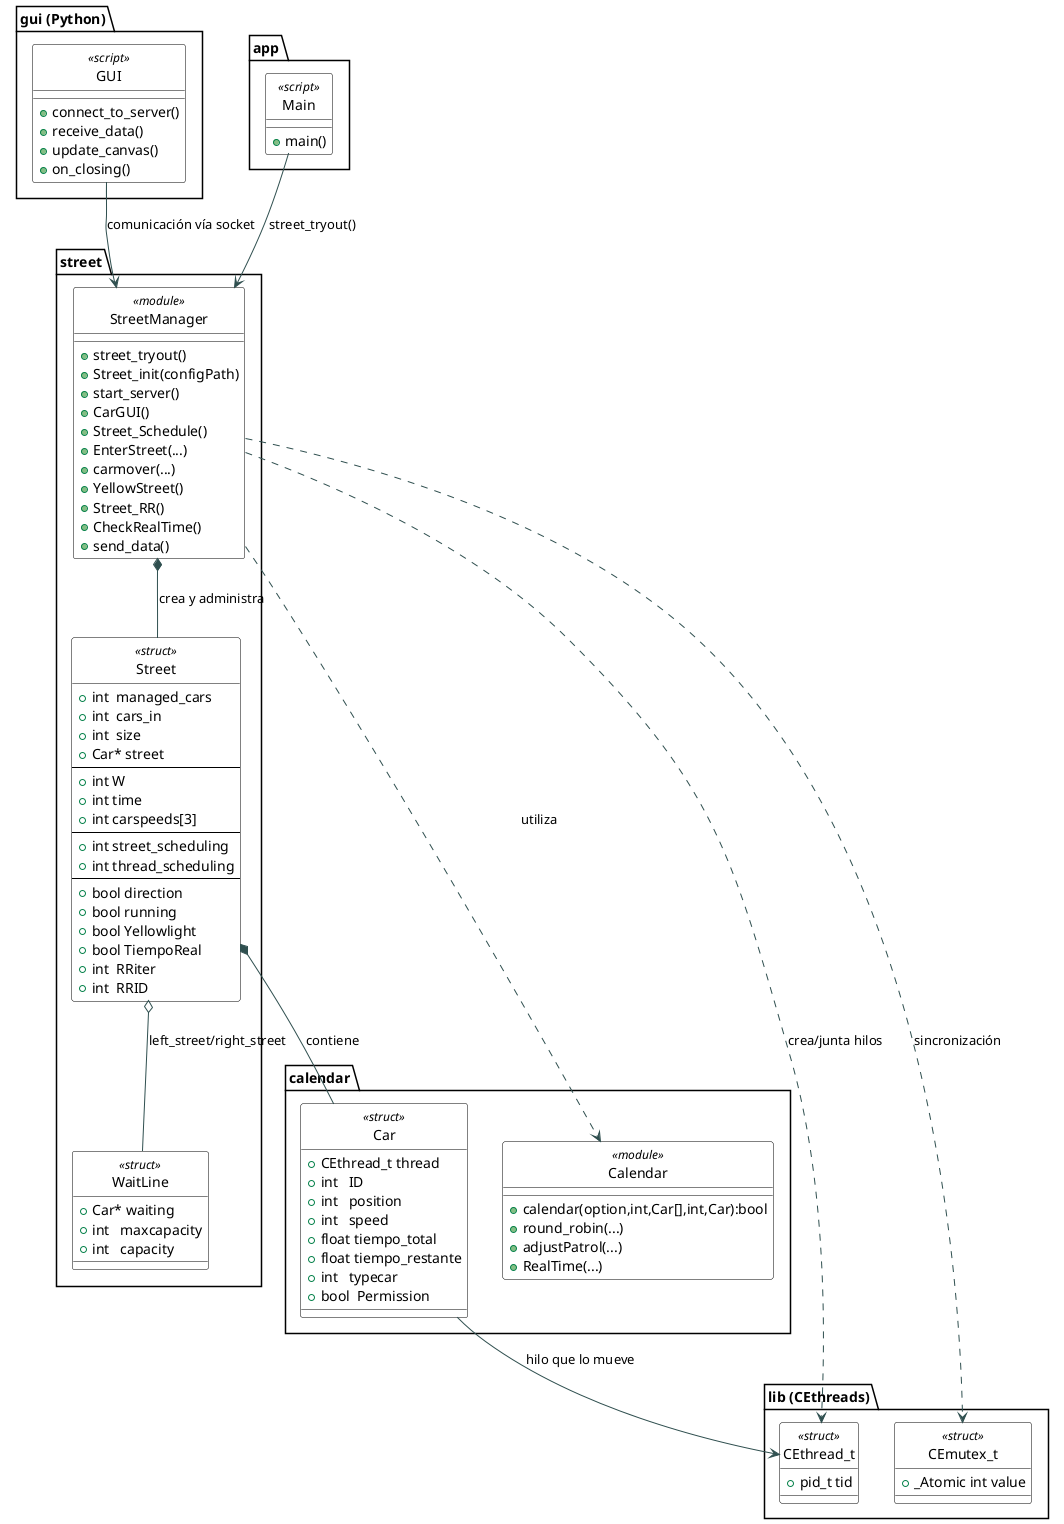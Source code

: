 @startuml
'──────────────────────────────
'Scheduling Cars – Class Diagram
'──────────────────────────────
skinparam style strictuml
'Elimina los círculos de interfaz
hide circle
skinparam class {
  BackgroundColor White
  ArrowColor      DarkSlateGray
  BorderColor     Black
}

'==== 1. Biblioteca de hilos =========
package "lib (CEthreads)" {
  class CEthread_t <<struct>> {
    +pid_t tid
  }

  class CEmutex_t <<struct>> {
    +_Atomic int value
  }
}

'==== 2. Calendar (alg. de planificación de hilos) ====
package "calendar" {
  class Car <<struct>> {
    +CEthread_t thread
    +int   ID
    +int   position
    +int   speed
    +float tiempo_total
    +float tiempo_restante
    +int   typecar
    +bool  Permission
  }

  class Calendar <<module>> {
    +calendar(option,int,Car[],int,Car):bool
    +round_robin(...)
    +adjustPatrol(...)
    +RealTime(...)
  }
}

'==== 3. Street y gestor de flujo =======================
package "street" {
  class WaitLine <<struct>> {
    +Car* waiting
    +int   maxcapacity
    +int   capacity
  }

  class Street <<struct>> {
    +int  managed_cars
    +int  cars_in
    +int  size
    +Car* street
    --
    +int W
    +int time
    +int carspeeds[3]
    --
    +int street_scheduling
    +int thread_scheduling
    --
    +bool direction
    +bool running
    +bool Yellowlight
    +bool TiempoReal
    +int  RRiter
    +int  RRID
  }

  class StreetManager <<module>> {
    +street_tryout()
    +Street_init(configPath)
    +start_server()
    +CarGUI()
    +Street_Schedule()
    +EnterStreet(...)
    +carmover(...)
    +YellowStreet()
    +Street_RR()
    +CheckRealTime()
    +send_data()
  }
}

'==== 4. GUI (Tkinter + sockets) =======================
package "gui (Python)" {
  class GUI <<script>> {
    +connect_to_server()
    +receive_data()
    +update_canvas()
    +on_closing()
  }
}

'==== 5. Punto de entrada ==============================
package "app" {
  class Main <<script>> {
    +main()
  }
}

'───────────────── Relaciones ─────────────────
Main       --> StreetManager  : street_tryout()
StreetManager *-- Street        : crea y administra
Street      *-- Car           : contiene
Street      o-- WaitLine       : left_street/right_street
StreetManager ..> Calendar     : utiliza
Car       --> CEthread_t     : hilo que lo mueve
StreetManager ..> CEthread_t   : crea/junta hilos
StreetManager ..> CEmutex_t    : sincronización
GUI        --> StreetManager   : comunicación vía socket

@enduml
